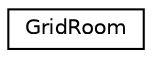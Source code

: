 digraph "Graphical Class Hierarchy"
{
  edge [fontname="Helvetica",fontsize="10",labelfontname="Helvetica",labelfontsize="10"];
  node [fontname="Helvetica",fontsize="10",shape=record];
  rankdir="LR";
  Node0 [label="GridRoom",height=0.2,width=0.4,color="black", fillcolor="white", style="filled",URL="$classGridRoom.html"];
}

